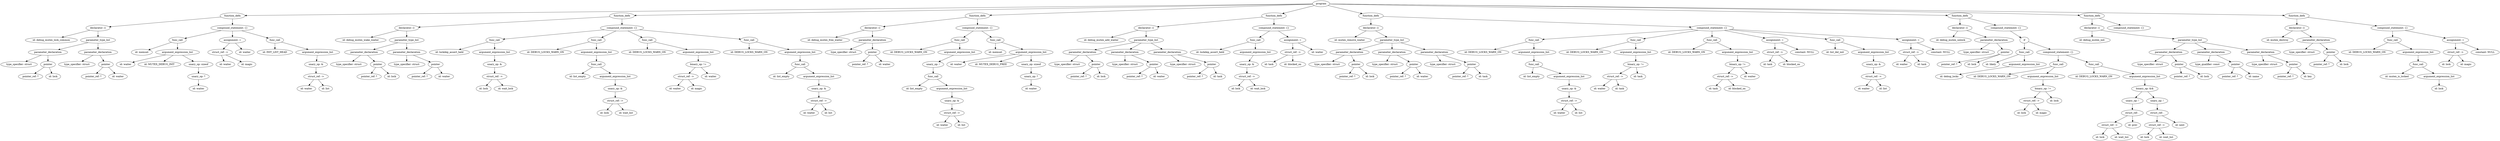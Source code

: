 strict digraph "" {
	graph [bb="0,0,14774,828"];
	node [label="\N"];
	595	[height=0.5,
		label=program,
		pos="7807.5,810",
		width=1.4082];
	333	[height=0.5,
		label=function_defn,
		pos="1370.5,738",
		width=2.0417];
	595 -> 333	[pos="e,1443.8,739.8 7756.7,808.45 7195.4,802.34 2165.1,747.64 1454,739.91"];
	384	[height=0.5,
		label=function_defn,
		pos="3673.5,738",
		width=2.0417];
	595 -> 384	[pos="e,3746.8,740.24 7756.8,808.14 7326.9,800.86 4299.9,749.61 3756.9,740.41"];
	413	[height=0.5,
		label=function_defn,
		pos="5775.5,738",
		width=2.0417];
	595 -> 413	[pos="e,5847.9,741.49 7757.3,807.27 7486.3,797.93 6197.7,753.54 5857.9,741.84"];
	446	[height=0.5,
		label=function_defn,
		pos="7528.5,738",
		width=2.0417];
	595 -> 446	[pos="e,7578.2,751.47 7767.3,798.9 7720.2,787.1 7642,767.48 7588,753.92"];
	510	[height=0.5,
		label=function_defn,
		pos="8101.5,738",
		width=2.0417];
	595 -> 510	[pos="e,8050.9,751.05 7848.4,799.27 7898.4,787.38 7983.3,767.16 8040.9,753.45"];
	550	[height=0.5,
		label=function_defn,
		pos="11585,738",
		width=2.0417];
	595 -> 550	[pos="e,11512,740.35 7858.1,808.06 8263.8,800.54 10988,750.05 11501,740.54"];
	572	[height=0.5,
		label=function_defn,
		pos="12366,738",
		width=2.0417];
	595 -> 572	[pos="e,12293,741.02 7858.1,808.51 8191.4,805.22 10106,785.68 11667,756 11889,751.76 12152,744.87 12282,741.3"];
	594	[height=0.5,
		label=function_defn,
		pos="13577,738",
		width=2.0417];
	595 -> 594	[pos="e,13504,740.19 7858.2,808.49 8228.2,804.76 10555,781.06 12448,756 12839,750.82 13307,743.38 13494,740.35"];
	311	[height=0.5,
		label="declarator: ()",
		pos="575.54,666",
		width=1.9861];
	333 -> 311	[pos="e,641.75,672.83 1302.8,731.03 1155.5,718.06 807.06,687.39 652.12,673.74"];
	332	[height=0.5,
		label="compound_statement: {}",
		pos="1370.5,666",
		width=3.5566];
	333 -> 332	[pos="e,1370.5,684.1 1370.5,719.7 1370.5,711.98 1370.5,702.71 1370.5,694.11"];
	347	[height=0.5,
		label="declarator: ()",
		pos="2400.5,666",
		width=1.9861];
	384 -> 347	[pos="e,2469.7,670.8 3602.4,733.09 3381.8,720.96 2710.7,684.05 2479.7,671.35"];
	383	[height=0.5,
		label="compound_statement: {}",
		pos="3673.5,666",
		width=3.5566];
	384 -> 383	[pos="e,3673.5,684.1 3673.5,719.7 3673.5,711.98 3673.5,702.71 3673.5,694.11"];
	392	[height=0.5,
		label="declarator: ()",
		pos="5154.5,666",
		width=1.9861];
	413 -> 392	[pos="e,5218.5,674.21 5710.3,729.64 5593.8,716.51 5351,689.14 5228.5,675.34"];
	412	[height=0.5,
		label="compound_statement: {}",
		pos="5775.5,666",
		width=3.5566];
	413 -> 412	[pos="e,5775.5,684.1 5775.5,719.7 5775.5,711.98 5775.5,702.71 5775.5,694.11"];
	432	[height=0.5,
		label="declarator: ()",
		pos="6772.5,666",
		width=1.9861];
	446 -> 432	[pos="e,6838.3,673.09 7461.1,730.76 7320.5,717.73 6996.5,687.74 6848.7,674.05"];
	445	[height=0.5,
		label="compound_statement: {}",
		pos="7528.5,666",
		width=3.5566];
	446 -> 445	[pos="e,7528.5,684.1 7528.5,719.7 7528.5,711.98 7528.5,702.71 7528.5,694.11"];
	465	[height=0.5,
		label="declarator: ()",
		pos="8101.5,666",
		width=1.9861];
	510 -> 465	[pos="e,8101.5,684.1 8101.5,719.7 8101.5,711.98 8101.5,702.71 8101.5,694.11"];
	509	[height=0.5,
		label="compound_statement: {}",
		pos="10119,666",
		width=3.5566];
	510 -> 509	[pos="e,9995.8,671.26 8173.9,734.49 8470.7,724.19 9596.8,685.11 9985.6,671.61"];
	518	[height=0.5,
		label="declarator: ()",
		pos="11585,666",
		width=1.9861];
	550 -> 518	[pos="e,11585,684.1 11585,719.7 11585,711.98 11585,702.71 11585,694.11"];
	549	[height=0.5,
		label="compound_statement: {}",
		pos="11857,666",
		width=3.5566];
	550 -> 549	[pos="e,11798,682.09 11633,724.49 11676,713.37 11740,697.02 11788,684.59"];
	570	[height=0.5,
		label="declarator: ()",
		pos="12366,666",
		width=1.9861];
	572 -> 570	[pos="e,12366,684.1 12366,719.7 12366,711.98 12366,702.71 12366,694.11"];
	571	[height=0.5,
		label="compound_statement: {}",
		pos="12584,666",
		width=3.5566];
	572 -> 571	[pos="e,12535,682.67 12408,723.25 12442,712.54 12488,697.56 12525,685.75"];
	580	[height=0.5,
		label="declarator: ()",
		pos="13577,666",
		width=1.9861];
	594 -> 580	[pos="e,13577,684.1 13577,719.7 13577,711.98 13577,702.71 13577,694.11"];
	593	[height=0.5,
		label="compound_statement: {}",
		pos="14143,666",
		width=3.5566];
	594 -> 593	[pos="e,14050,678.47 13641,729.07 13738,717.05 13924,694.08 14040,679.7"];
	299	[height=0.5,
		label="id: debug_mutex_lock_common",
		pos="299.54,594",
		width=4.2788];
	311 -> 299	[pos="e,360.94,610.57 527.15,652.73 483.9,641.76 419.97,625.54 370.87,613.09"];
	310	[height=0.5,
		label=parameter_type_list,
		pos="575.54,594",
		width=2.875];
	311 -> 310	[pos="e,575.54,612.1 575.54,647.7 575.54,639.98 575.54,630.71 575.54,622.11"];
	319	[height=0.5,
		label=func_call,
		pos="1045.5,594",
		width=1.4306];
	332 -> 319	[pos="e,1088.1,604.17 1303.6,650.58 1242.7,637.47 1154.1,618.38 1098.2,606.33"];
	324	[height=0.5,
		label="assignment: =",
		pos="1370.5,594",
		width=2.1667];
	332 -> 324	[pos="e,1370.5,612.1 1370.5,647.7 1370.5,639.98 1370.5,630.71 1370.5,622.11"];
	331	[height=0.5,
		label=func_call,
		pos="1621.5,594",
		width=1.4306];
	332 -> 331	[pos="e,1582.4,605.9 1425.3,649.72 1469.2,637.47 1530.4,620.43 1572.7,608.63"];
	335	[height=0.5,
		label="id: debug_mutex_wake_waiter",
		pos="2128.5,594",
		width=4.1705];
	347 -> 335	[pos="e,2188.9,610.54 2352.5,652.65 2309.9,641.67 2247,625.48 2198.7,613.05"];
	346	[height=0.5,
		label=parameter_type_list,
		pos="2400.5,594",
		width=2.875];
	347 -> 346	[pos="e,2400.5,612.1 2400.5,647.7 2400.5,639.98 2400.5,630.71 2400.5,622.11"];
	354	[height=0.5,
		label=func_call,
		pos="2920.5,594",
		width=1.4306];
	383 -> 354	[pos="e,2969.7,599.57 3570,655.38 3409.9,640.49 3107.3,612.36 2979.7,600.5"];
	364	[height=0.5,
		label=func_call,
		pos="3522.5,594",
		width=1.4306];
	383 -> 364	[pos="e,3552.6,608.95 3638.1,648.59 3615.3,638 3585.6,624.23 3562,613.29"];
	372	[height=0.5,
		label=func_call,
		pos="3823.5,594",
		width=1.4306];
	383 -> 372	[pos="e,3793.7,608.95 3708.7,648.59 3731.4,638 3760.9,624.23 3784.3,613.29"];
	382	[height=0.5,
		label=func_call,
		pos="4425.5,594",
		width=1.4306];
	383 -> 382	[pos="e,4376.5,599.57 3776.9,655.38 3936.8,640.49 4239.1,612.36 4366.5,600.5"];
	386	[height=0.5,
		label="id: debug_mutex_free_waiter",
		pos="4874.5,594",
		width=4.0278];
	392 -> 386	[pos="e,4936,610.35 5105.8,652.81 5061.6,641.75 4995.8,625.32 4945.8,612.8"];
	391	[height=0.5,
		label=parameter_declaration,
		pos="5154.5,594",
		width=3.2361];
	392 -> 391	[pos="e,5154.5,612.1 5154.5,647.7 5154.5,639.98 5154.5,630.71 5154.5,622.11"];
	403	[height=0.5,
		label=func_call,
		pos="5670.5,594",
		width=1.4306];
	412 -> 403	[pos="e,5693.3,610.2 5750.4,648.23 5735.9,638.56 5717.5,626.32 5702.1,616.01"];
	411	[height=0.5,
		label=func_call,
		pos="5881.5,594",
		width=1.4306];
	412 -> 411	[pos="e,5858.5,610.2 5800.9,648.23 5815.7,638.47 5834.5,626.09 5850.2,615.72"];
	415	[height=0.5,
		label="id: debug_mutex_add_waiter",
		pos="6507.5,594",
		width=3.9899];
	432 -> 415	[pos="e,6566.1,610.46 6725.2,652.49 6683.6,641.51 6622.7,625.41 6575.8,613.04"];
	426	[height=0.5,
		label=parameter_type_list,
		pos="6772.5,594",
		width=2.875];
	432 -> 426	[pos="e,6772.5,612.1 6772.5,647.7 6772.5,639.98 6772.5,630.71 6772.5,622.11"];
	439	[height=0.5,
		label=func_call,
		pos="7418.5,594",
		width=1.4306];
	445 -> 439	[pos="e,7442.4,610.2 7502.2,648.23 7486.9,638.47 7467.4,626.09 7451.1,615.72"];
	444	[height=0.5,
		label="assignment: =",
		pos="7639.5,594",
		width=2.1667];
	445 -> 444	[pos="e,7613.9,611.15 7555.1,648.23 7570.2,638.75 7589.1,626.78 7605.3,616.6"];
	448	[height=0.5,
		label="id: mutex_remove_waiter",
		pos="7976.5,594",
		width=3.5566];
	465 -> 448	[pos="e,8006.2,611.63 8073.5,649.29 8056.3,639.66 8034,627.2 8015.2,616.64"];
	459	[height=0.5,
		label=parameter_type_list,
		pos="8226.5,594",
		width=2.875];
	465 -> 459	[pos="e,8197.3,611.39 8129.6,649.29 8146.9,639.59 8169.4,627.02 8188.3,616.41"];
	475	[height=0.5,
		label=func_call,
		pos="9065.5,594",
		width=1.4306];
	509 -> 475	[pos="e,9115.6,598.33 10006,657.49 9783.3,642.72 9295.9,610.32 9125.7,599"];
	483	[height=0.5,
		label=func_call,
		pos="9667.5,594",
		width=1.4306];
	509 -> 483	[pos="e,9713.6,602.15 10036,652.2 9945.5,638.14 9802.4,615.93 9723.8,603.73"];
	491	[height=0.5,
		label=func_call,
		pos="10119,594",
		width=1.4306];
	509 -> 491	[pos="e,10119,612.1 10119,647.7 10119,639.98 10119,630.71 10119,622.11"];
	496	[height=0.5,
		label="assignment: =",
		pos="10491,594",
		width=2.1667];
	509 -> 496	[pos="e,10432,605.99 10192,651.17 10259,638.59 10357,620.18 10422,607.9"];
	503	[height=0.5,
		label=func_call,
		pos="10847,594",
		width=1.4306];
	509 -> 503	[pos="e,10798,599.7 10221,655.16 10376,640.29 10664,612.57 10788,600.67"];
	508	[height=0.5,
		label="assignment: =",
		pos="11295,594",
		width=2.1667];
	509 -> 508	[pos="e,11220,599.44 10234,658.13 10470,644.09 11002,612.39 11210,600.05"];
	512	[height=0.5,
		label="id: debug_mutex_unlock",
		pos="11530,594",
		width=3.3941];
	518 -> 512	[pos="e,11543,612.28 11571,648.05 11565,639.75 11557,629.58 11549,620.38"];
	517	[height=0.5,
		label=parameter_declaration,
		pos="11787,594",
		width=3.2361];
	518 -> 517	[pos="e,11741,610.68 11625,651 11656,640.4 11698,625.71 11732,614.04"];
	548	[height=0.5,
		label=if,
		pos="11966,594",
		width=0.75];
	549 -> 548	[pos="e,11947,607.03 11883,648.23 11899,637.42 11921,623.38 11938,612.44"];
	552	[height=0.5,
		label="id: debug_mutex_init",
		pos="12366,594",
		width=3];
	570 -> 552	[pos="e,12366,612.1 12366,647.7 12366,639.98 12366,630.71 12366,622.11"];
	564	[height=0.5,
		label=parameter_type_list,
		pos="12945,594",
		width=2.875];
	570 -> 564	[pos="e,12852,602.04 12417,653.42 12427,651.44 12437,649.52 12447,648 12583,626.55 12741,611.36 12842,602.89"];
	574	[height=0.5,
		label="id: mutex_destroy",
		pos="13463,594",
		width=2.6178];
	580 -> 574	[pos="e,13489,611.31 13551,649.12 13535,639.5 13515,627.1 13498,616.6"];
	579	[height=0.5,
		label=parameter_declaration,
		pos="13692,594",
		width=3.2361];
	580 -> 579	[pos="e,13664,611.55 13603,649.12 13618,639.57 13639,627.28 13656,616.83"];
	587	[height=0.5,
		label=func_call,
		pos="14143,594",
		width=1.4306];
	593 -> 587	[pos="e,14143,612.1 14143,647.7 14143,639.98 14143,630.71 14143,622.11"];
	592	[height=0.5,
		label="assignment: =",
		pos="14515,594",
		width=2.1667];
	593 -> 592	[pos="e,14456,605.99 14216,651.17 14283,638.59 14381,620.18 14446,607.9"];
	304	[height=0.5,
		label=parameter_declaration,
		pos="279.54,522",
		width=3.2361];
	310 -> 304	[pos="e,340.3,537.37 516.71,579.09 468.81,567.76 401.06,551.74 350.23,539.72"];
	309	[height=0.5,
		label=parameter_declaration,
		pos="575.54,522",
		width=3.2361];
	310 -> 309	[pos="e,575.54,540.1 575.54,575.7 575.54,567.98 575.54,558.71 575.54,550.11"];
	312	[height=0.5,
		label="id: memset",
		pos="834.54,522",
		width=1.7361];
	319 -> 312	[pos="e,873.92,536.06 1009.3,580.97 974.66,569.48 922.25,552.1 883.85,539.36"];
	314	[height=0.5,
		label=argument_expression_list,
		pos="1045.5,522",
		width=3.6111];
	319 -> 314	[pos="e,1045.5,540.1 1045.5,575.7 1045.5,567.98 1045.5,558.71 1045.5,550.11"];
	322	[height=0.5,
		label="struct_ref: ->",
		pos="1297.5,522",
		width=2.0278];
	324 -> 322	[pos="e,1315,539.71 1353.2,576.41 1344,567.58 1332.6,556.57 1322.4,546.84"];
	323	[height=0.5,
		label="id: waiter",
		pos="1443.5,522",
		width=1.5346];
	324 -> 323	[pos="e,1426.6,539.23 1387.8,576.41 1397.2,567.45 1408.9,556.25 1419.1,546.42"];
	325	[height=0.5,
		label="id: INIT_LIST_HEAD",
		pos="1621.5,522",
		width=2.9067];
	331 -> 325	[pos="e,1621.5,540.1 1621.5,575.7 1621.5,567.98 1621.5,558.71 1621.5,550.11"];
	330	[height=0.5,
		label=argument_expression_list,
		pos="1874.5,522",
		width=3.6111];
	331 -> 330	[pos="e,1819.1,538.34 1660.5,582.22 1700.1,571.26 1762.2,554.09 1809.3,541.06"];
	340	[height=0.5,
		label=parameter_declaration,
		pos="2149.5,522",
		width=3.2361];
	346 -> 340	[pos="e,2203.5,538.05 2348.2,578.41 2309,567.47 2255.1,552.43 2213.3,540.79"];
	345	[height=0.5,
		label=parameter_declaration,
		pos="2400.5,522",
		width=3.2361];
	346 -> 345	[pos="e,2400.5,540.1 2400.5,575.7 2400.5,567.98 2400.5,558.71 2400.5,550.11"];
	348	[height=0.5,
		label="id: lockdep_assert_held",
		pos="2653.5,522",
		width=3.2917];
	354 -> 348	[pos="e,2710.1,537.83 2880.6,582.52 2838.2,571.4 2770.4,553.64 2720,540.41"];
	353	[height=0.5,
		label=argument_expression_list,
		pos="2920.5,522",
		width=3.6111];
	354 -> 353	[pos="e,2920.5,540.1 2920.5,575.7 2920.5,567.98 2920.5,558.71 2920.5,550.11"];
	355	[height=0.5,
		label="id: DEBUG_LOCKS_WARN_ON",
		pos="3221.5,522",
		width=4.2427];
	364 -> 355	[pos="e,3287.2,538.27 3481,583.34 3433.7,572.33 3355.3,554.11 3297.1,540.57"];
	363	[height=0.5,
		label=argument_expression_list,
		pos="3522.5,522",
		width=3.6111];
	364 -> 363	[pos="e,3522.5,540.1 3522.5,575.7 3522.5,567.98 3522.5,558.71 3522.5,550.11"];
	365	[height=0.5,
		label="id: DEBUG_LOCKS_WARN_ON",
		pos="3823.5,522",
		width=4.2427];
	372 -> 365	[pos="e,3823.5,540.1 3823.5,575.7 3823.5,567.98 3823.5,558.71 3823.5,550.11"];
	371	[height=0.5,
		label=argument_expression_list,
		pos="4124.5,522",
		width=3.6111];
	372 -> 371	[pos="e,4061.1,537.74 3865.1,583.34 3913,572.19 3992.8,553.64 4051.2,540.05"];
	373	[height=0.5,
		label="id: DEBUG_LOCKS_WARN_ON",
		pos="4425.5,522",
		width=4.2427];
	382 -> 373	[pos="e,4425.5,540.1 4425.5,575.7 4425.5,567.98 4425.5,558.71 4425.5,550.11"];
	381	[height=0.5,
		label=argument_expression_list,
		pos="4726.5,522",
		width=3.6111];
	382 -> 381	[pos="e,4663.1,537.74 4467.1,583.34 4515,572.19 4594.8,553.64 4653.2,540.05"];
	387	[height=0.5,
		label="type_specifier: struct",
		pos="4983.5,522",
		width=3.015];
	391 -> 387	[pos="e,5022.3,538.86 5115.3,576.94 5090.5,566.77 5058.1,553.54 5031.7,542.73"];
	390	[height=0.5,
		label=pointer,
		pos="5154.5,522",
		width=1.2277];
	391 -> 390	[pos="e,5154.5,540.1 5154.5,575.7 5154.5,567.98 5154.5,558.71 5154.5,550.11"];
	393	[height=0.5,
		label="id: DEBUG_LOCKS_WARN_ON",
		pos="5369.5,522",
		width=4.2427];
	403 -> 393	[pos="e,5435.2,538.27 5629,583.34 5581.7,572.33 5503.3,554.11 5445.1,540.57"];
	402	[height=0.5,
		label=argument_expression_list,
		pos="5670.5,522",
		width=3.6111];
	403 -> 402	[pos="e,5670.5,540.1 5670.5,575.7 5670.5,567.98 5670.5,558.71 5670.5,550.11"];
	404	[height=0.5,
		label="id: memset",
		pos="5881.5,522",
		width=1.7361];
	411 -> 404	[pos="e,5881.5,540.1 5881.5,575.7 5881.5,567.98 5881.5,558.71 5881.5,550.11"];
	406	[height=0.5,
		label=argument_expression_list,
		pos="6092.5,522",
		width=3.6111];
	411 -> 406	[pos="e,6044.9,538.81 5917.8,580.97 5950,570.27 5997.7,554.46 6035.1,542.05"];
	420	[height=0.5,
		label=parameter_declaration,
		pos="6396.5,522",
		width=3.2361];
	426 -> 420	[pos="e,6468,536.3 6704.4,580.32 6640.8,568.48 6545.8,550.79 6478.2,538.19"];
	425	[height=0.5,
		label=parameter_declaration,
		pos="6647.5,522",
		width=3.2361];
	426 -> 425	[pos="e,6677.1,539.55 6743.2,576.59 6726.1,567 6704.3,554.8 6685.9,544.46"];
	431	[height=0.5,
		label=parameter_declaration,
		pos="6898.5,522",
		width=3.2361];
	426 -> 431	[pos="e,6868.7,539.55 6802.1,576.59 6819.3,567 6841.3,554.8 6859.9,544.46"];
	433	[height=0.5,
		label="id: lockdep_assert_held",
		pos="7151.5,522",
		width=3.2917];
	439 -> 433	[pos="e,7208.1,537.83 7378.6,582.52 7336.2,571.4 7268.4,553.64 7218,540.41"];
	438	[height=0.5,
		label=argument_expression_list,
		pos="7418.5,522",
		width=3.6111];
	439 -> 438	[pos="e,7418.5,540.1 7418.5,575.7 7418.5,567.98 7418.5,558.71 7418.5,550.11"];
	442	[height=0.5,
		label="struct_ref: ->",
		pos="7639.5,522",
		width=2.0278];
	444 -> 442	[pos="e,7639.5,540.1 7639.5,575.7 7639.5,567.98 7639.5,558.71 7639.5,550.11"];
	443	[height=0.5,
		label="id: waiter",
		pos="7785.5,522",
		width=1.5346];
	444 -> 443	[pos="e,7755.7,537.3 7671.9,577.46 7693.9,566.92 7723.2,552.91 7746.5,541.74"];
	453	[height=0.5,
		label=parameter_declaration,
		pos="7975.5,522",
		width=3.2361];
	459 -> 453	[pos="e,8029.5,538.05 8174.2,578.41 8135,567.47 8081.1,552.43 8039.3,540.79"];
	458	[height=0.5,
		label=parameter_declaration,
		pos="8226.5,522",
		width=3.2361];
	459 -> 458	[pos="e,8226.5,540.1 8226.5,575.7 8226.5,567.98 8226.5,558.71 8226.5,550.11"];
	464	[height=0.5,
		label=parameter_declaration,
		pos="8477.5,522",
		width=3.2361];
	459 -> 464	[pos="e,8423.6,538.05 8278.9,578.41 8318.1,567.47 8372,552.43 8413.8,540.79"];
	466	[height=0.5,
		label="id: DEBUG_LOCKS_WARN_ON",
		pos="8764.5,522",
		width=4.2427];
	475 -> 466	[pos="e,8830.2,538.27 9024,583.34 8976.7,572.33 8898.3,554.11 8840.1,540.57"];
	474	[height=0.5,
		label=argument_expression_list,
		pos="9065.5,522",
		width=3.6111];
	475 -> 474	[pos="e,9065.5,540.1 9065.5,575.7 9065.5,567.98 9065.5,558.71 9065.5,550.11"];
	476	[height=0.5,
		label="id: DEBUG_LOCKS_WARN_ON",
		pos="9366.5,522",
		width=4.2427];
	483 -> 476	[pos="e,9432.2,538.27 9626,583.34 9578.7,572.33 9500.3,554.11 9442.1,540.57"];
	482	[height=0.5,
		label=argument_expression_list,
		pos="9667.5,522",
		width=3.6111];
	483 -> 482	[pos="e,9667.5,540.1 9667.5,575.7 9667.5,567.98 9667.5,558.71 9667.5,550.11"];
	484	[height=0.5,
		label="id: DEBUG_LOCKS_WARN_ON",
		pos="9968.5,522",
		width=4.2427];
	491 -> 484	[pos="e,10004,539.64 10089,579.17 10067,569.1 10038,555.29 10013,543.88"];
	490	[height=0.5,
		label=argument_expression_list,
		pos="10270,522",
		width=3.6111];
	491 -> 490	[pos="e,10234,539.38 10148,579.17 10170,569.03 10200,555.09 10225,543.64"];
	494	[height=0.5,
		label="struct_ref: ->",
		pos="10491,522",
		width=2.0278];
	496 -> 494	[pos="e,10491,540.1 10491,575.7 10491,567.98 10491,558.71 10491,550.11"];
	495	[height=0.5,
		label="constant: NULL",
		pos="10666,522",
		width=2.3333];
	496 -> 495	[pos="e,10628,538.19 10528,578.15 10554,567.59 10590,553.31 10618,541.93"];
	497	[height=0.5,
		label="id: list_del_init",
		pos="10847,522",
		width=2.1845];
	503 -> 497	[pos="e,10847,540.1 10847,575.7 10847,567.98 10847,558.71 10847,550.11"];
	502	[height=0.5,
		label=argument_expression_list,
		pos="11074,522",
		width=3.6111];
	503 -> 502	[pos="e,11023,538.68 10884,581.52 10919,570.71 10972,554.33 11013,541.65"];
	506	[height=0.5,
		label="struct_ref: ->",
		pos="11295,522",
		width=2.0278];
	508 -> 506	[pos="e,11295,540.1 11295,575.7 11295,567.98 11295,558.71 11295,550.11"];
	507	[height=0.5,
		label="constant: NULL",
		pos="11470,522",
		width=2.3333];
	508 -> 507	[pos="e,11432,538.19 11332,578.15 11358,567.59 11394,553.31 11422,541.93"];
	513	[height=0.5,
		label="type_specifier: struct",
		pos="11681,522",
		width=3.015];
	517 -> 513	[pos="e,11706,539.71 11761,576.41 11747,567.15 11730,555.49 11714,545.42"];
	516	[height=0.5,
		label=pointer,
		pos="11852,522",
		width=1.2277];
	517 -> 516	[pos="e,11836,539.31 11802,576.05 11810,567.24 11821,556.33 11830,546.69"];
	522	[height=0.5,
		label=func_call,
		pos="11966,522",
		width=1.4306];
	548 -> 522	[pos="e,11966,540.1 11966,575.7 11966,567.98 11966,558.71 11966,550.11"];
	547	[height=0.5,
		label="compound_statement: {}",
		pos="12166,522",
		width=3.5566];
	548 -> 547	[pos="e,12120,538.92 11989,584.83 12018,574.47 12070,556.27 12110,542.29"];
	557	[height=0.5,
		label=parameter_declaration,
		pos="12819,522",
		width=3.2361];
	564 -> 557	[pos="e,12848,539.55 12915,576.59 12898,567 12876,554.8 12857,544.46"];
	563	[height=0.5,
		label=parameter_declaration,
		pos="13070,522",
		width=3.2361];
	564 -> 563	[pos="e,13040,539.55 12974,576.59 12991,567 13013,554.8 13031,544.46"];
	569	[height=0.5,
		label=parameter_declaration,
		pos="13364,522",
		width=3.2361];
	564 -> 569	[pos="e,13288,535.7 13017,580.97 13089,568.88 13200,550.26 13277,537.4"];
	575	[height=0.5,
		label="type_specifier: struct",
		pos="13607,522",
		width=3.015];
	579 -> 575	[pos="e,13627,539.79 13671,576.05 13660,567.11 13647,556.01 13635,546.27"];
	578	[height=0.5,
		label=pointer,
		pos="13778,522",
		width=1.2277];
	579 -> 578	[pos="e,13759,538.36 13712,576.05 13724,566.63 13738,554.8 13751,544.7"];
	581	[height=0.5,
		label="id: DEBUG_LOCKS_WARN_ON",
		pos="13993,522",
		width=4.2427];
	587 -> 581	[pos="e,14028,539.64 14113,579.17 14091,569.1 14062,555.29 14037,543.88"];
	586	[height=0.5,
		label=argument_expression_list,
		pos="14294,522",
		width=3.6111];
	587 -> 586	[pos="e,14258,539.38 14172,579.17 14194,569.03 14224,555.09 14249,543.64"];
	590	[height=0.5,
		label="struct_ref: ->",
		pos="14515,522",
		width=2.0278];
	592 -> 590	[pos="e,14515,540.1 14515,575.7 14515,567.98 14515,558.71 14515,550.11"];
	591	[height=0.5,
		label="constant: NULL",
		pos="14690,522",
		width=2.3333];
	592 -> 591	[pos="e,14652,538.19 14552,578.15 14578,567.59 14614,553.31 14642,541.93"];
	300	[height=0.5,
		label="type_specifier: struct",
		pos="108.54,450",
		width=3.015];
	304 -> 300	[pos="e,147.29,466.86 240.31,504.94 215.46,494.77 183.14,481.54 156.73,470.73"];
	303	[height=0.5,
		label=pointer,
		pos="279.54,450",
		width=1.2277];
	304 -> 303	[pos="e,279.54,468.1 279.54,503.7 279.54,495.98 279.54,486.71 279.54,478.11"];
	305	[height=0.5,
		label="type_specifier: struct",
		pos="450.54,450",
		width=3.015];
	309 -> 305	[pos="e,479.95,467.47 545.92,504.41 528.79,494.82 507.07,482.65 488.68,472.36"];
	308	[height=0.5,
		label=pointer,
		pos="621.54,450",
		width=1.2277];
	309 -> 308	[pos="e,610.51,467.79 586.68,504.05 592.16,495.71 598.87,485.49 604.95,476.25"];
	313	[height=0.5,
		label="id: waiter",
		pos="738.54,450",
		width=1.5346];
	314 -> 313	[pos="e,779.44,462.16 976.22,506.74 927.51,496.52 860.88,482.1 802.54,468 798.21,466.95 793.73,465.83 789.24,464.69"];
	315	[height=0.5,
		label="id: MUTEX_DEBUG_INIT",
		pos="938.54,450",
		width=3.5205];
	314 -> 315	[pos="e,964.33,467.87 1019.9,504.23 1005.9,495.04 988.23,483.51 972.99,473.54"];
	318	[height=0.5,
		label="unary_op: sizeof",
		pos="1169.5,450",
		width=2.3889];
	314 -> 318	[pos="e,1140.8,467.23 1074.9,504.41 1092,494.8 1113.6,482.59 1131.9,472.27"];
	320	[height=0.5,
		label="id: waiter",
		pos="1328.5,450",
		width=1.5346];
	322 -> 320	[pos="e,1320.9,468.28 1305,504.05 1308.6,496.09 1312.9,486.41 1316.8,477.51"];
	321	[height=0.5,
		label="id: magic",
		pos="1455.5,450",
		width=1.4861];
	322 -> 321	[pos="e,1424.4,464.8 1331.4,505.98 1356,495.11 1389.3,480.36 1415.2,468.87"];
	329	[height=0.5,
		label="unary_op: &",
		pos="1864.5,450",
		width=1.8776];
	330 -> 329	[pos="e,1867,468.1 1872.1,503.7 1871,495.98 1869.6,486.71 1868.4,478.11"];
	336	[height=0.5,
		label="type_specifier: struct",
		pos="2058.5,450",
		width=3.015];
	340 -> 336	[pos="e,2080.4,467.79 2127.5,504.05 2115.8,495.03 2101.2,483.79 2088.4,473.99"];
	339	[height=0.5,
		label=pointer,
		pos="2229.5,450",
		width=1.2277];
	340 -> 339	[pos="e,2211.7,466.59 2168.9,504.05 2179.5,494.78 2192.8,483.19 2204.2,473.2"];
	341	[height=0.5,
		label="type_specifier: struct",
		pos="2400.5,450",
		width=3.015];
	345 -> 341	[pos="e,2400.5,468.1 2400.5,503.7 2400.5,495.98 2400.5,486.71 2400.5,478.11"];
	344	[height=0.5,
		label=pointer,
		pos="2571.5,450",
		width=1.2277];
	345 -> 344	[pos="e,2541.6,463.28 2439.8,504.94 2467.5,493.6 2504.4,478.47 2532.2,467.12"];
	352	[height=0.5,
		label="unary_op: &",
		pos="2920.5,450",
		width=1.8776];
	353 -> 352	[pos="e,2920.5,468.1 2920.5,503.7 2920.5,495.98 2920.5,486.71 2920.5,478.11"];
	362	[height=0.5,
		label=func_call,
		pos="3522.5,450",
		width=1.4306];
	363 -> 362	[pos="e,3522.5,468.1 3522.5,503.7 3522.5,495.98 3522.5,486.71 3522.5,478.11"];
	370	[height=0.5,
		label="binary_op: !=",
		pos="4124.5,450",
		width=2.0417];
	371 -> 370	[pos="e,4124.5,468.1 4124.5,503.7 4124.5,495.98 4124.5,486.71 4124.5,478.11"];
	380	[height=0.5,
		label=func_call,
		pos="4726.5,450",
		width=1.4306];
	381 -> 380	[pos="e,4726.5,468.1 4726.5,503.7 4726.5,495.98 4726.5,486.71 4726.5,478.11"];
	388	[height=0.5,
		label="pointer_ref: *",
		pos="5081.5,450",
		width=2.004];
	390 -> 388	[pos="e,5098.8,467.55 5138,505.12 5128.6,496.09 5116.6,484.62 5106.1,474.57"];
	389	[height=0.5,
		label="id: waiter",
		pos="5226.5,450",
		width=1.5346];
	390 -> 389	[pos="e,5209.8,467.31 5170.9,505.12 5180.2,496.03 5192.1,484.46 5202.5,474.35"];
	401	[height=0.5,
		label="unary_op: !",
		pos="5513.5,450",
		width=1.7512];
	402 -> 401	[pos="e,5546.1,465.53 5633.7,504.59 5610.3,494.14 5579.9,480.57 5555.5,469.7"];
	405	[height=0.5,
		label="id: waiter",
		pos="5649.5,450",
		width=1.5346];
	406 -> 405	[pos="e,5689.7,462.45 5999.8,509.34 5905.8,497.28 5766.6,478.72 5713.5,468 5708.9,467.07 5704.1,466 5699.4,464.86"];
	407	[height=0.5,
		label="id: MUTEX_DEBUG_FREE",
		pos="5855.5,450",
		width=3.7011];
	406 -> 407	[pos="e,5908.4,466.61 6039.9,505.46 6004,494.85 5956.2,480.74 5918.3,469.54"];
	410	[height=0.5,
		label="unary_op: sizeof",
		pos="6092.5,450",
		width=2.3889];
	406 -> 410	[pos="e,6092.5,468.1 6092.5,503.7 6092.5,495.98 6092.5,486.71 6092.5,478.11"];
	416	[height=0.5,
		label="type_specifier: struct",
		pos="6305.5,450",
		width=3.015];
	420 -> 416	[pos="e,6327.4,467.79 6374.5,504.05 6362.8,495.03 6348.2,483.79 6335.4,473.99"];
	419	[height=0.5,
		label=pointer,
		pos="6476.5,450",
		width=1.2277];
	420 -> 419	[pos="e,6458.7,466.59 6415.9,504.05 6426.5,494.78 6439.8,483.19 6451.2,473.2"];
	421	[height=0.5,
		label="type_specifier: struct",
		pos="6647.5,450",
		width=3.015];
	425 -> 421	[pos="e,6647.5,468.1 6647.5,503.7 6647.5,495.98 6647.5,486.71 6647.5,478.11"];
	424	[height=0.5,
		label=pointer,
		pos="6818.5,450",
		width=1.2277];
	425 -> 424	[pos="e,6788.6,463.28 6686.8,504.94 6714.5,493.6 6751.4,478.47 6779.2,467.12"];
	427	[height=0.5,
		label="type_specifier: struct",
		pos="6989.5,450",
		width=3.015];
	431 -> 427	[pos="e,6967.7,467.79 6920.6,504.05 6932.3,495.03 6946.9,483.79 6959.7,473.99"];
	430	[height=0.5,
		label=pointer,
		pos="7160.5,450",
		width=1.2277];
	431 -> 430	[pos="e,7127.3,462.02 6959.6,506.57 7001.4,496.43 7058.1,482.19 7107.5,468 7110.8,467.05 7114.3,466.04 7117.7,465"];
	437	[height=0.5,
		label="unary_op: &",
		pos="7368.5,450",
		width=1.8776];
	438 -> 437	[pos="e,7380.5,467.79 7406.4,504.05 7400.4,495.63 7393,485.28 7386.4,475.97"];
	440	[height=0.5,
		label="id: task",
		pos="7499.5,450",
		width=1.25];
	442 -> 440	[pos="e,7526.9,464.67 7608.8,505.64 7587.3,494.89 7558.5,480.48 7535.8,469.15"];
	441	[height=0.5,
		label="id: blocked_on",
		pos="7639.5,450",
		width=2.1304];
	442 -> 441	[pos="e,7639.5,468.1 7639.5,503.7 7639.5,495.98 7639.5,486.71 7639.5,478.11"];
	449	[height=0.5,
		label="type_specifier: struct",
		pos="7842.5,450",
		width=3.015];
	453 -> 449	[pos="e,7873.5,467.31 7944.4,504.59 7925.9,494.89 7902.4,482.51 7882.6,472.09"];
	452	[height=0.5,
		label=pointer,
		pos="8013.5,450",
		width=1.2277];
	453 -> 452	[pos="e,8004.4,467.79 7984.7,504.05 7989.2,495.89 7994.6,485.91 7999.5,476.82"];
	454	[height=0.5,
		label="type_specifier: struct",
		pos="8184.5,450",
		width=3.015];
	458 -> 454	[pos="e,8194.9,468.28 8216.4,504.05 8211.5,495.92 8205.5,486 8200.1,476.94"];
	457	[height=0.5,
		label=pointer,
		pos="8355.5,450",
		width=1.2277];
	458 -> 457	[pos="e,8329.8,464.95 8256.8,504.59 8276,494.15 8301,480.59 8321,469.73"];
	460	[height=0.5,
		label="type_specifier: struct",
		pos="8526.5,450",
		width=3.015];
	464 -> 460	[pos="e,8514.4,468.28 8489.4,504.05 8495.2,495.84 8502.2,485.79 8508.6,476.66"];
	463	[height=0.5,
		label=pointer,
		pos="8697.5,450",
		width=1.2277];
	464 -> 463	[pos="e,8663.9,461.81 8526.1,505.62 8559.5,495.06 8604.7,480.71 8644.5,468 8647.7,467 8650.9,465.97 8654.2,464.93"];
	473	[height=0.5,
		label=func_call,
		pos="9065.5,450",
		width=1.4306];
	474 -> 473	[pos="e,9065.5,468.1 9065.5,503.7 9065.5,495.98 9065.5,486.71 9065.5,478.11"];
	481	[height=0.5,
		label="binary_op: !=",
		pos="9667.5,450",
		width=2.0417];
	482 -> 481	[pos="e,9667.5,468.1 9667.5,503.7 9667.5,495.98 9667.5,486.71 9667.5,478.11"];
	489	[height=0.5,
		label="binary_op: !=",
		pos="10270,450",
		width=2.0417];
	490 -> 489	[pos="e,10270,468.1 10270,503.7 10270,495.98 10270,486.71 10270,478.11"];
	492	[height=0.5,
		label="id: task",
		pos="10449,450",
		width=1.25];
	494 -> 492	[pos="e,10459,467.79 10480,504.05 10475,495.8 10469,485.7 10464,476.54"];
	493	[height=0.5,
		label="id: blocked_on",
		pos="10589,450",
		width=2.1304];
	494 -> 493	[pos="e,10566,467.39 10513,504.76 10526,495.47 10543,483.66 10557,473.48"];
	501	[height=0.5,
		label="unary_op: &",
		pos="11074,450",
		width=1.8776];
	502 -> 501	[pos="e,11074,468.1 11074,503.7 11074,495.98 11074,486.71 11074,478.11"];
	504	[height=0.5,
		label="id: waiter",
		pos="11242,450",
		width=1.5346];
	506 -> 504	[pos="e,11254,467.79 11282,504.05 11275,495.63 11267,485.28 11260,475.97"];
	505	[height=0.5,
		label="id: task",
		pos="11360,450",
		width=1.25];
	506 -> 505	[pos="e,11344,467.31 11310,504.05 11318,495.24 11329,484.33 11338,474.69"];
	514	[height=0.5,
		label="pointer_ref: *",
		pos="11522,450",
		width=2.004];
	516 -> 514	[pos="e,11575,462.35 11819,509.82 11812,507.72 11805,505.67 11799,504 11713,482.43 11689,485.1 11603,468 11597,466.86 11591,465.65 11585,\
464.43"];
	515	[height=0.5,
		label="id: lock",
		pos="11656,450",
		width=1.2277];
	516 -> 515	[pos="e,11688,462.46 11819,509.44 11786,497.55 11734,478.98 11697,465.97"];
	519	[height=0.5,
		label="id: likely",
		pos="11768,450",
		width=1.3902];
	522 -> 519	[pos="e,11802,463.23 11931,508.65 11898,496.95 11848,479.34 11812,466.67"];
	521	[height=0.5,
		label=argument_expression_list,
		pos="11966,450",
		width=3.6111];
	522 -> 521	[pos="e,11966,468.1 11966,503.7 11966,495.98 11966,486.71 11966,478.11"];
	530	[height=0.5,
		label=func_call,
		pos="12166,450",
		width=1.4306];
	547 -> 530	[pos="e,12166,468.1 12166,503.7 12166,495.98 12166,486.71 12166,478.11"];
	546	[height=0.5,
		label=func_call,
		pos="12377,450",
		width=1.4306];
	547 -> 546	[pos="e,12341,462.93 12213,505.2 12248,493.53 12296,477.74 12331,466.21"];
	553	[height=0.5,
		label="type_specifier: struct",
		pos="12710,450",
		width=3.015];
	557 -> 553	[pos="e,12736,467.71 12793,504.41 12778,495.06 12760,483.27 12744,473.14"];
	556	[height=0.5,
		label=pointer,
		pos="12881,450",
		width=1.2277];
	557 -> 556	[pos="e,12866,467.31 12834,504.05 12841,495.33 12851,484.54 12859,474.98"];
	558	[height=0.5,
		label="type_qualifier: const",
		pos="13048,450",
		width=2.9067];
	563 -> 558	[pos="e,13053,468.1 13064,503.7 13062,495.9 13059,486.51 13056,477.83"];
	562	[height=0.5,
		label=pointer,
		pos="13215,450",
		width=1.2277];
	563 -> 562	[pos="e,13187,464.33 13103,504.76 13126,493.97 13155,479.8 13178,468.72"];
	565	[height=0.5,
		label="type_specifier: struct",
		pos="13386,450",
		width=3.015];
	569 -> 565	[pos="e,13380,468.1 13369,503.7 13371,495.9 13374,486.51 13377,477.83"];
	568	[height=0.5,
		label=pointer,
		pos="13557,450",
		width=1.2277];
	569 -> 568	[pos="e,13525,462.57 13407,505.12 13440,493.38 13483,477.51 13515,465.99"];
	576	[height=0.5,
		label="pointer_ref: *",
		pos="13723,450",
		width=2.004];
	578 -> 576	[pos="e,13736,468.12 13765,504.76 13758,496.27 13750,485.68 13742,476.15"];
	577	[height=0.5,
		label="id: lock",
		pos="13857,450",
		width=1.2277];
	578 -> 577	[pos="e,13839,466.73 13795,505.46 13806,496.11 13819,484.02 13831,473.62"];
	585	[height=0.5,
		label=func_call,
		pos="14294,450",
		width=1.4306];
	586 -> 585	[pos="e,14294,468.1 14294,503.7 14294,495.98 14294,486.71 14294,478.11"];
	588	[height=0.5,
		label="id: lock",
		pos="14461,450",
		width=1.2277];
	590 -> 588	[pos="e,14473,467.31 14501,504.05 14495,495.42 14487,484.76 14479,475.27"];
	589	[height=0.5,
		label="id: magic",
		pos="14577,450",
		width=1.4861];
	590 -> 589	[pos="e,14562,467.79 14530,504.05 14537,495.46 14547,484.86 14555,475.4"];
	301	[height=0.5,
		label="pointer_ref: *",
		pos="176.54,378",
		width=2.004];
	303 -> 301	[pos="e,200.15,395.04 257.7,434.15 243.45,424.47 224.6,411.66 208.66,400.83"];
	302	[height=0.5,
		label="id: lock",
		pos="310.54,378",
		width=1.2277];
	303 -> 302	[pos="e,303.11,395.79 287.04,432.05 290.62,423.97 294.99,414.12 298.98,405.11"];
	306	[height=0.5,
		label="pointer_ref: *",
		pos="548.54,378",
		width=2.004];
	308 -> 306	[pos="e,565.8,395.55 604.98,433.12 595.57,424.09 583.6,412.62 573.12,402.57"];
	307	[height=0.5,
		label="id: waiter",
		pos="693.54,378",
		width=1.5346];
	308 -> 307	[pos="e,676.77,395.31 637.88,433.12 647.23,424.03 659.13,412.46 669.52,402.35"];
	317	[height=0.5,
		label="unary_op: *",
		pos="1169.5,378",
		width=1.7693];
	318 -> 317	[pos="e,1169.5,396.1 1169.5,431.7 1169.5,423.98 1169.5,414.71 1169.5,406.11"];
	328	[height=0.5,
		label="struct_ref: ->",
		pos="1864.5,378",
		width=2.0278];
	329 -> 328	[pos="e,1864.5,396.1 1864.5,431.7 1864.5,423.98 1864.5,414.71 1864.5,406.11"];
	337	[height=0.5,
		label="pointer_ref: *",
		pos="2178.5,378",
		width=2.004];
	339 -> 337	[pos="e,2190.9,395.96 2217.5,432.41 2211.3,423.99 2203.7,413.58 2196.9,404.2"];
	338	[height=0.5,
		label="id: lock",
		pos="2312.5,378",
		width=1.2277];
	339 -> 338	[pos="e,2294.2,394.49 2248,433.46 2259.2,423.95 2273.9,411.62 2286.3,401.1"];
	342	[height=0.5,
		label="pointer_ref: *",
		pos="2477.5,378",
		width=2.004];
	344 -> 342	[pos="e,2499.5,395.38 2551.1,433.81 2538.4,424.33 2521.8,411.96 2507.6,401.37"];
	343	[height=0.5,
		label="id: waiter",
		pos="2622.5,378",
		width=1.5346];
	344 -> 343	[pos="e,2610.2,395.96 2583.6,432.41 2589.8,423.99 2597.3,413.58 2604.2,404.2"];
	351	[height=0.5,
		label="struct_ref: ->",
		pos="2920.5,378",
		width=2.0278];
	352 -> 351	[pos="e,2920.5,396.1 2920.5,431.7 2920.5,423.98 2920.5,414.71 2920.5,406.11"];
	356	[height=0.5,
		label="id: list_empty",
		pos="3411.5,378",
		width=2.0417];
	362 -> 356	[pos="e,3436.9,394.97 3498.7,433.98 3483.2,424.2 3462.7,411.28 3445.5,400.43"];
	361	[height=0.5,
		label=argument_expression_list,
		pos="3633.5,378",
		width=3.6111];
	362 -> 361	[pos="e,3607,395.71 3546.4,433.98 3561.5,424.4 3581.5,411.82 3598.5,401.11"];
	368	[height=0.5,
		label="struct_ref: ->",
		pos="4051.5,378",
		width=2.0278];
	370 -> 368	[pos="e,4069,395.71 4107.2,432.41 4098,423.58 4086.6,412.57 4076.4,402.84"];
	369	[height=0.5,
		label="id: waiter",
		pos="4197.5,378",
		width=1.5346];
	370 -> 369	[pos="e,4180.6,395.23 4141.8,432.41 4151.2,423.45 4162.9,412.25 4173.1,402.42"];
	374	[height=0.5,
		label="id: list_empty",
		pos="4615.5,378",
		width=2.0417];
	380 -> 374	[pos="e,4640.9,394.97 4702.7,433.98 4687.2,424.2 4666.7,411.28 4649.5,400.43"];
	379	[height=0.5,
		label=argument_expression_list,
		pos="4837.5,378",
		width=3.6111];
	380 -> 379	[pos="e,4811,395.71 4750.4,433.98 4765.5,424.4 4785.5,411.82 4802.5,401.11"];
	400	[height=0.5,
		label=func_call,
		pos="5513.5,378",
		width=1.4306];
	401 -> 400	[pos="e,5513.5,396.1 5513.5,431.7 5513.5,423.98 5513.5,414.71 5513.5,406.11"];
	409	[height=0.5,
		label="unary_op: *",
		pos="6092.5,378",
		width=1.7693];
	410 -> 409	[pos="e,6092.5,396.1 6092.5,431.7 6092.5,423.98 6092.5,414.71 6092.5,406.11"];
	417	[height=0.5,
		label="pointer_ref: *",
		pos="6373.5,378",
		width=2.004];
	419 -> 417	[pos="e,6397.1,395.04 6454.7,434.15 6440.4,424.47 6421.6,411.66 6405.7,400.83"];
	418	[height=0.5,
		label="id: lock",
		pos="6507.5,378",
		width=1.2277];
	419 -> 418	[pos="e,6500.1,395.79 6484,432.05 6487.6,423.97 6492,414.12 6496,405.11"];
	422	[height=0.5,
		label="pointer_ref: *",
		pos="6704.5,378",
		width=2.004];
	424 -> 422	[pos="e,6730.6,395.03 6795.2,434.67 6779.1,424.77 6757.4,411.43 6739.2,400.29"];
	423	[height=0.5,
		label="id: waiter",
		pos="6849.5,378",
		width=1.5346];
	424 -> 423	[pos="e,6841.9,396.28 6826,432.05 6829.6,424.09 6833.9,414.41 6837.8,405.51"];
	428	[height=0.5,
		label="pointer_ref: *",
		pos="7061.5,378",
		width=2.004];
	430 -> 428	[pos="e,7084.6,395.29 7139.5,434.15 7126.1,424.63 7108.3,412.08 7093.2,401.36"];
	429	[height=0.5,
		label="id: task",
		pos="7196.5,378",
		width=1.25];
	430 -> 429	[pos="e,7187.9,395.79 7169.3,432.05 7173.5,423.89 7178.6,413.91 7183.3,404.82"];
	436	[height=0.5,
		label="struct_ref: ->",
		pos="7368.5,378",
		width=2.0278];
	437 -> 436	[pos="e,7368.5,396.1 7368.5,431.7 7368.5,423.98 7368.5,414.71 7368.5,406.11"];
	450	[height=0.5,
		label="pointer_ref: *",
		pos="7962.5,378",
		width=2.004];
	452 -> 450	[pos="e,7974.9,395.96 8001.5,432.41 7995.3,423.99 7987.7,413.58 7980.9,404.2"];
	451	[height=0.5,
		label="id: lock",
		pos="8096.5,378",
		width=1.2277];
	452 -> 451	[pos="e,8078.2,394.49 8032,433.46 8043.2,423.95 8057.9,411.62 8070.3,401.1"];
	455	[height=0.5,
		label="pointer_ref: *",
		pos="8261.5,378",
		width=2.004];
	457 -> 455	[pos="e,8283.5,395.38 8335.1,433.81 8322.4,424.33 8305.8,411.96 8291.6,401.37"];
	456	[height=0.5,
		label="id: waiter",
		pos="8406.5,378",
		width=1.5346];
	457 -> 456	[pos="e,8394.2,395.96 8367.6,432.41 8373.8,423.99 8381.3,413.58 8388.2,404.2"];
	461	[height=0.5,
		label="pointer_ref: *",
		pos="8630.5,378",
		width=2.004];
	463 -> 461	[pos="e,8646.5,395.63 8682,432.76 8673.6,423.97 8663,412.93 8653.6,403.14"];
	462	[height=0.5,
		label="id: task",
		pos="8765.5,378",
		width=1.25];
	463 -> 462	[pos="e,8749.7,395.31 8713,433.12 8721.7,424.12 8732.8,412.68 8742.6,402.65"];
	467	[height=0.5,
		label="id: list_empty",
		pos="9051.5,378",
		width=2.0417];
	473 -> 467	[pos="e,9055,396.1 9062.1,431.7 9060.5,423.98 9058.7,414.71 9057,406.11"];
	472	[height=0.5,
		label=argument_expression_list,
		pos="9273.5,378",
		width=3.6111];
	473 -> 472	[pos="e,9226.6,394.81 9101.3,436.97 9133.1,426.27 9180.1,410.46 9216.9,398.05"];
	479	[height=0.5,
		label="struct_ref: ->",
		pos="9545.5,378",
		width=2.0278];
	481 -> 479	[pos="e,9573.3,394.9 9640.2,433.29 9623,423.45 9600.7,410.66 9582.1,399.96"];
	480	[height=0.5,
		label="id: task",
		pos="9681.5,378",
		width=1.25];
	481 -> 480	[pos="e,9678.1,396.1 9671,431.7 9672.5,423.98 9674.4,414.71 9676.1,406.11"];
	487	[height=0.5,
		label="struct_ref: ->",
		pos="10197,378",
		width=2.0278];
	489 -> 487	[pos="e,10214,395.71 10252,432.41 10243,423.58 10232,412.57 10221,402.84"];
	488	[height=0.5,
		label="id: waiter",
		pos="10343,378",
		width=1.5346];
	489 -> 488	[pos="e,10326,395.23 10287,432.41 10296,423.45 10308,412.25 10318,402.42"];
	500	[height=0.5,
		label="struct_ref: ->",
		pos="11074,378",
		width=2.0278];
	501 -> 500	[pos="e,11074,396.1 11074,431.7 11074,423.98 11074,414.71 11074,406.11"];
	520	[height=0.5,
		label="id: debug_locks",
		pos="11522,378",
		width=2.2778];
	521 -> 520	[pos="e,11581,390.46 11878,436.69 11806,426.46 11703,411.18 11613,396 11606,394.83 11598,393.55 11591,392.25"];
	523	[height=0.5,
		label="id: DEBUG_LOCKS_WARN_ON",
		pos="11775,378",
		width=4.2427];
	530 -> 523	[pos="e,11873,391.84 12128,437.72 12120,435.66 12112,433.65 12105,432 12031,415.95 11948,402.59 11883,393.3"];
	529	[height=0.5,
		label=argument_expression_list,
		pos="12076,378",
		width=3.6111];
	530 -> 529	[pos="e,12097,395.8 12145,433.12 12133,423.98 12118,412.35 12105,402.2"];
	531	[height=0.5,
		label="id: DEBUG_LOCKS_WARN_ON",
		pos="12377,378",
		width=4.2427];
	546 -> 531	[pos="e,12377,396.1 12377,431.7 12377,423.98 12377,414.71 12377,406.11"];
	545	[height=0.5,
		label=argument_expression_list,
		pos="12678,378",
		width=3.6111];
	546 -> 545	[pos="e,12614,393.74 12418,439.34 12466,428.19 12546,409.64 12604,396.05"];
	554	[height=0.5,
		label="pointer_ref: *",
		pos="12898,378",
		width=2.004];
	556 -> 554	[pos="e,12893,396.28 12885,432.05 12887,424.26 12889,414.82 12891,406.08"];
	555	[height=0.5,
		label="id: lock",
		pos="13032,378",
		width=1.2277];
	556 -> 555	[pos="e,13003,392.05 12909,436 12933,424.83 12968,408.65 12994,396.38"];
	560	[height=0.5,
		label="pointer_ref: *",
		pos="13182,378",
		width=2.004];
	562 -> 560	[pos="e,13190,396.28 13207,432.05 13203,424.09 13198,414.41 13194,405.51"];
	561	[height=0.5,
		label="id: name",
		pos="13323,378",
		width=1.4082];
	562 -> 561	[pos="e,13299,394.14 13237,434.33 13253,424.29 13273,410.84 13291,399.71"];
	566	[height=0.5,
		label="pointer_ref: *",
		pos="13510,378",
		width=2.004];
	568 -> 566	[pos="e,13521,395.96 13545,432.41 13540,424.08 13533,413.8 13527,404.49"];
	567	[height=0.5,
		label="id: key",
		pos="13642,378",
		width=1.1555];
	568 -> 567	[pos="e,13623,394.25 13575,433.46 13587,423.88 13602,411.45 13615,400.88"];
	582	[height=0.5,
		label="id: mutex_is_locked",
		pos="14169,378",
		width=2.7984];
	585 -> 582	[pos="e,14198,395.37 14267,434.33 14250,424.45 14226,411.28 14207,400.26"];
	584	[height=0.5,
		label=argument_expression_list,
		pos="14418,378",
		width=3.6111];
	585 -> 584	[pos="e,14388,395.62 14320,434.33 14337,424.57 14360,411.58 14379,400.64"];
	316	[height=0.5,
		label="id: waiter",
		pos="1169.5,306",
		width=1.5346];
	317 -> 316	[pos="e,1169.5,324.1 1169.5,359.7 1169.5,351.98 1169.5,342.71 1169.5,334.11"];
	326	[height=0.5,
		label="id: waiter",
		pos="1807.5,306",
		width=1.5346];
	328 -> 326	[pos="e,1821.2,323.79 1850.7,360.05 1843.8,351.54 1835.3,341.07 1827.6,331.68"];
	327	[height=0.5,
		label="id: list",
		pos="1921.5,306",
		width=1.125];
	328 -> 327	[pos="e,1908.3,323.31 1878.3,360.05 1885.4,351.42 1894.1,340.76 1901.8,331.27"];
	349	[height=0.5,
		label="id: lock",
		pos="2855.5,306",
		width=1.2277];
	351 -> 349	[pos="e,2870.7,323.31 2904.8,360.05 2896.6,351.24 2886.5,340.33 2877.5,330.69"];
	350	[height=0.5,
		label="id: wait_lock",
		pos="2985.5,306",
		width=1.8957];
	351 -> 350	[pos="e,2970,323.79 2936.3,360.05 2944.3,351.46 2954.1,340.86 2962.9,331.4"];
	360	[height=0.5,
		label="unary_op: &",
		pos="3633.5,306",
		width=1.8776];
	361 -> 360	[pos="e,3633.5,324.1 3633.5,359.7 3633.5,351.98 3633.5,342.71 3633.5,334.11"];
	366	[height=0.5,
		label="id: waiter",
		pos="3987.5,306",
		width=1.5346];
	368 -> 366	[pos="e,4002.9,323.79 4036,360.05 4028.2,351.46 4018.5,340.86 4009.8,331.4"];
	367	[height=0.5,
		label="id: magic",
		pos="4114.5,306",
		width=1.4861];
	368 -> 367	[pos="e,4099.4,323.79 4066.8,360.05 4074.5,351.46 4084.1,340.86 4092.6,331.4"];
	378	[height=0.5,
		label="unary_op: &",
		pos="4837.5,306",
		width=1.8776];
	379 -> 378	[pos="e,4837.5,324.1 4837.5,359.7 4837.5,351.98 4837.5,342.71 4837.5,334.11"];
	394	[height=0.5,
		label="id: list_empty",
		pos="5402.5,306",
		width=2.0417];
	400 -> 394	[pos="e,5427.9,322.97 5489.7,361.98 5474.2,352.2 5453.7,339.28 5436.5,328.43"];
	399	[height=0.5,
		label=argument_expression_list,
		pos="5624.5,306",
		width=3.6111];
	400 -> 399	[pos="e,5598,323.71 5537.4,361.98 5552.5,352.4 5572.5,339.82 5589.5,329.11"];
	408	[height=0.5,
		label="id: waiter",
		pos="6092.5,306",
		width=1.5346];
	409 -> 408	[pos="e,6092.5,324.1 6092.5,359.7 6092.5,351.98 6092.5,342.71 6092.5,334.11"];
	434	[height=0.5,
		label="id: lock",
		pos="7303.5,306",
		width=1.2277];
	436 -> 434	[pos="e,7318.7,323.31 7352.8,360.05 7344.6,351.24 7334.5,340.33 7325.5,330.69"];
	435	[height=0.5,
		label="id: wait_lock",
		pos="7433.5,306",
		width=1.8957];
	436 -> 435	[pos="e,7418,323.79 7384.3,360.05 7392.3,351.46 7402.1,340.86 7410.9,331.4"];
	471	[height=0.5,
		label="unary_op: &",
		pos="9273.5,306",
		width=1.8776];
	472 -> 471	[pos="e,9273.5,324.1 9273.5,359.7 9273.5,351.98 9273.5,342.71 9273.5,334.11"];
	477	[height=0.5,
		label="id: waiter",
		pos="9454.5,306",
		width=1.5346];
	479 -> 477	[pos="e,9475.2,322.91 9524.4,360.76 9512.2,351.33 9496.6,339.32 9483.2,329.04"];
	478	[height=0.5,
		label="id: task",
		pos="9572.5,306",
		width=1.25];
	479 -> 478	[pos="e,9565.9,324.28 9552.1,360.05 9555.1,352.18 9558.8,342.62 9562.2,333.79"];
	485	[height=0.5,
		label="id: task",
		pos="10127,306",
		width=1.25];
	487 -> 485	[pos="e,10143,322.99 10180,360.41 10171,351.39 10160,340.09 10150,330.21"];
	486	[height=0.5,
		label="id: blocked_on",
		pos="10267,306",
		width=2.1304];
	487 -> 486	[pos="e,10250,323.96 10213,360.41 10222,351.65 10233,340.73 10242,331.06"];
	498	[height=0.5,
		label="id: waiter",
		pos="11017,306",
		width=1.5346];
	500 -> 498	[pos="e,11030,323.79 11060,360.05 11053,351.54 11044,341.07 11037,331.68"];
	499	[height=0.5,
		label="id: list",
		pos="11131,306",
		width=1.125];
	500 -> 499	[pos="e,11117,323.31 11087,360.05 11094,351.42 11103,340.76 11111,331.27"];
	528	[height=0.5,
		label="binary_op: !=",
		pos="12076,306",
		width=2.0417];
	529 -> 528	[pos="e,12076,324.1 12076,359.7 12076,351.98 12076,342.71 12076,334.11"];
	544	[height=0.5,
		label="binary_op: &&",
		pos="12678,306",
		width=2.1845];
	545 -> 544	[pos="e,12678,324.1 12678,359.7 12678,351.98 12678,342.71 12678,334.11"];
	583	[height=0.5,
		label="id: lock",
		pos="14418,306",
		width=1.2277];
	584 -> 583	[pos="e,14418,324.1 14418,359.7 14418,351.98 14418,342.71 14418,334.11"];
	359	[height=0.5,
		label="struct_ref: ->",
		pos="3633.5,234",
		width=2.0278];
	360 -> 359	[pos="e,3633.5,252.1 3633.5,287.7 3633.5,279.98 3633.5,270.71 3633.5,262.11"];
	377	[height=0.5,
		label="struct_ref: ->",
		pos="4837.5,234",
		width=2.0278];
	378 -> 377	[pos="e,4837.5,252.1 4837.5,287.7 4837.5,279.98 4837.5,270.71 4837.5,262.11"];
	398	[height=0.5,
		label="unary_op: &",
		pos="5624.5,234",
		width=1.8776];
	399 -> 398	[pos="e,5624.5,252.1 5624.5,287.7 5624.5,279.98 5624.5,270.71 5624.5,262.11"];
	470	[height=0.5,
		label="struct_ref: ->",
		pos="9273.5,234",
		width=2.0278];
	471 -> 470	[pos="e,9273.5,252.1 9273.5,287.7 9273.5,279.98 9273.5,270.71 9273.5,262.11"];
	526	[height=0.5,
		label="struct_ref: ->",
		pos="12008,234",
		width=2.0278];
	528 -> 526	[pos="e,12024,251.96 12059,288.41 12051,279.73 12041,268.95 12031,259.34"];
	527	[height=0.5,
		label="id: lock",
		pos="12143,234",
		width=1.2277];
	528 -> 527	[pos="e,12127,250.99 12091,288.41 12100,279.48 12111,268.31 12120,258.5"];
	537	[height=0.5,
		label="unary_op: !",
		pos="12605,234",
		width=1.7512];
	544 -> 537	[pos="e,12622,251.47 12660,288.41 12651,279.52 12639,268.41 12629,258.63"];
	543	[height=0.5,
		label="unary_op: !",
		pos="12751,234",
		width=1.7512];
	544 -> 543	[pos="e,12733,251.47 12695,288.41 12704,279.52 12716,268.41 12726,258.63"];
	357	[height=0.5,
		label="id: lock",
		pos="3570.5,162",
		width=1.2277];
	359 -> 357	[pos="e,3585.2,179.31 3618.3,216.05 3610.4,207.33 3600.7,196.54 3592.1,186.98"];
	358	[height=0.5,
		label="id: wait_list",
		pos="3697.5,162",
		width=1.7917];
	359 -> 358	[pos="e,3682.2,179.79 3649,216.05 3656.9,207.46 3666.6,196.86 3675.2,187.4"];
	375	[height=0.5,
		label="id: waiter",
		pos="4780.5,162",
		width=1.5346];
	377 -> 375	[pos="e,4794.2,179.79 4823.7,216.05 4816.8,207.54 4808.3,197.07 4800.6,187.68"];
	376	[height=0.5,
		label="id: list",
		pos="4894.5,162",
		width=1.125];
	377 -> 376	[pos="e,4881.3,179.31 4851.3,216.05 4858.4,207.42 4867.1,196.76 4874.8,187.27"];
	397	[height=0.5,
		label="struct_ref: ->",
		pos="5624.5,162",
		width=2.0278];
	398 -> 397	[pos="e,5624.5,180.1 5624.5,215.7 5624.5,207.98 5624.5,198.71 5624.5,190.11"];
	468	[height=0.5,
		label="id: waiter",
		pos="9216.5,162",
		width=1.5346];
	470 -> 468	[pos="e,9230.2,179.79 9259.7,216.05 9252.8,207.54 9244.3,197.07 9236.6,187.68"];
	469	[height=0.5,
		label="id: list",
		pos="9330.5,162",
		width=1.125];
	470 -> 469	[pos="e,9317.3,179.31 9287.3,216.05 9294.4,207.42 9303.1,196.76 9310.8,187.27"];
	524	[height=0.5,
		label="id: lock",
		pos="11950,162",
		width=1.2277];
	526 -> 524	[pos="e,11963,179.31 11994,216.05 11986,207.42 11978,196.76 11970,187.27"];
	525	[height=0.5,
		label="id: magic",
		pos="12066,162",
		width=1.4861];
	526 -> 525	[pos="e,12052,179.79 12022,216.05 12029,207.54 12037,197.07 12045,187.68"];
	536	[height=0.5,
		label="struct_ref: .",
		pos="12604,162",
		width=1.8056];
	537 -> 536	[pos="e,12604,180.1 12604,215.7 12604,207.98 12604,198.71 12604,190.11"];
	542	[height=0.5,
		label="struct_ref: .",
		pos="12752,162",
		width=1.8056];
	543 -> 542	[pos="e,12751,180.1 12751,215.7 12751,207.98 12751,198.71 12751,190.11"];
	395	[height=0.5,
		label="id: waiter",
		pos="5567.5,90",
		width=1.5346];
	397 -> 395	[pos="e,5581.2,107.79 5610.7,144.05 5603.8,135.54 5595.3,125.07 5587.6,115.68"];
	396	[height=0.5,
		label="id: list",
		pos="5681.5,90",
		width=1.125];
	397 -> 396	[pos="e,5668.3,107.31 5638.3,144.05 5645.4,135.42 5654.1,124.76 5661.8,115.27"];
	534	[height=0.5,
		label="struct_ref: ->",
		pos="12470,90",
		width=2.0278];
	536 -> 534	[pos="e,12499,106.64 12574,145.81 12555,135.72 12530,122.36 12509,111.36"];
	535	[height=0.5,
		label="id: prev",
		pos="12607,90",
		width=1.2818];
	536 -> 535	[pos="e,12606,108.1 12604,143.7 12605,135.98 12605,126.71 12605,118.11"];
	540	[height=0.5,
		label="struct_ref: ->",
		pos="12749,90",
		width=2.0278];
	542 -> 540	[pos="e,12749,108.1 12751,143.7 12750,135.98 12750,126.71 12750,118.11"];
	541	[height=0.5,
		label="id: next",
		pos="12886,90",
		width=1.2818];
	542 -> 541	[pos="e,12859,104.97 12781,145.81 12801,135.19 12828,120.93 12850,109.62"];
	532	[height=0.5,
		label="id: lock",
		pos="12414,18",
		width=1.2277];
	534 -> 532	[pos="e,12427,35.307 12456,72.055 12449,63.418 12441,52.76 12433,43.268"];
	533	[height=0.5,
		label="id: wait_list",
		pos="12541,18",
		width=1.7917];
	534 -> 533	[pos="e,12524,35.47 12486,72.411 12495,63.519 12507,52.411 12517,42.631"];
	538	[height=0.5,
		label="id: lock",
		pos="12678,18",
		width=1.2277];
	540 -> 538	[pos="e,12694,34.988 12732,72.411 12723,63.39 12711,52.088 12701,42.207"];
	539	[height=0.5,
		label="id: wait_list",
		pos="12805,18",
		width=1.7917];
	540 -> 539	[pos="e,12791,35.789 12762,72.055 12769,63.543 12777,53.068 12785,43.681"];
}
